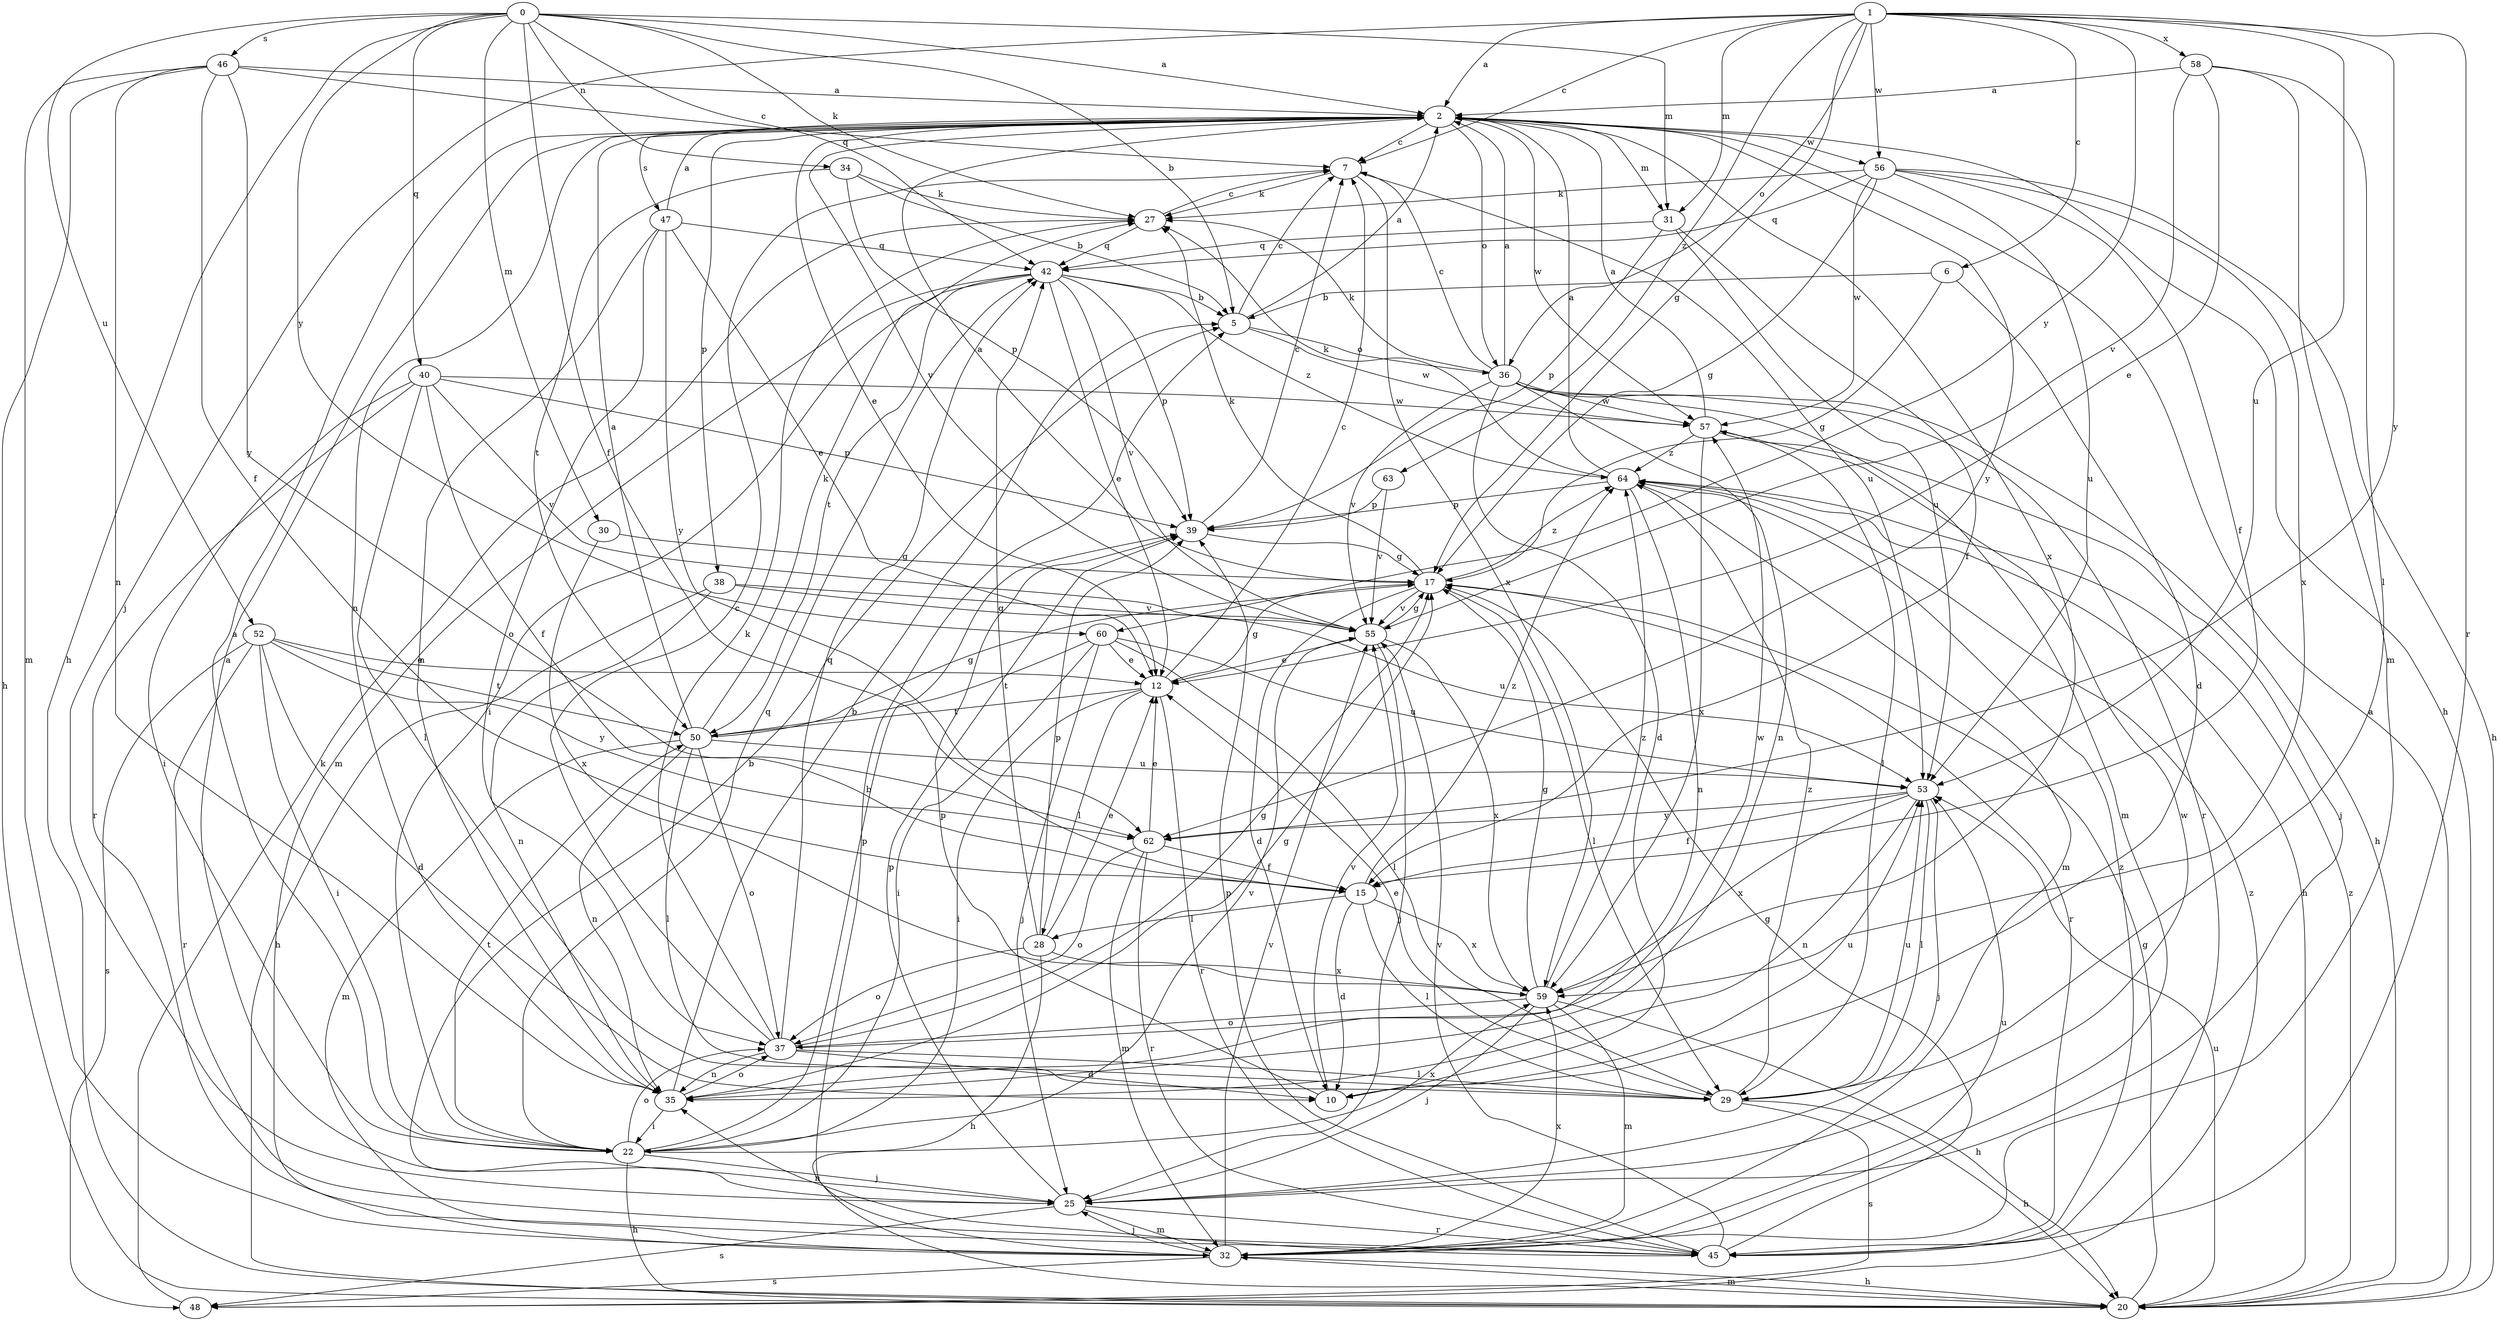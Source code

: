strict digraph  {
0;
1;
2;
5;
6;
7;
10;
12;
15;
17;
20;
22;
25;
27;
28;
29;
30;
31;
32;
34;
35;
36;
37;
38;
39;
40;
42;
45;
46;
47;
48;
50;
52;
53;
55;
56;
57;
58;
59;
60;
62;
63;
64;
0 -> 2  [label=a];
0 -> 5  [label=b];
0 -> 15  [label=f];
0 -> 20  [label=h];
0 -> 27  [label=k];
0 -> 30  [label=m];
0 -> 31  [label=m];
0 -> 34  [label=n];
0 -> 40  [label=q];
0 -> 42  [label=q];
0 -> 46  [label=s];
0 -> 52  [label=u];
0 -> 60  [label=y];
1 -> 2  [label=a];
1 -> 6  [label=c];
1 -> 7  [label=c];
1 -> 17  [label=g];
1 -> 25  [label=j];
1 -> 31  [label=m];
1 -> 36  [label=o];
1 -> 45  [label=r];
1 -> 53  [label=u];
1 -> 56  [label=w];
1 -> 58  [label=x];
1 -> 60  [label=y];
1 -> 62  [label=y];
1 -> 63  [label=z];
2 -> 7  [label=c];
2 -> 12  [label=e];
2 -> 20  [label=h];
2 -> 31  [label=m];
2 -> 35  [label=n];
2 -> 36  [label=o];
2 -> 38  [label=p];
2 -> 47  [label=s];
2 -> 55  [label=v];
2 -> 56  [label=w];
2 -> 57  [label=w];
2 -> 59  [label=x];
2 -> 62  [label=y];
5 -> 2  [label=a];
5 -> 7  [label=c];
5 -> 36  [label=o];
5 -> 57  [label=w];
6 -> 5  [label=b];
6 -> 10  [label=d];
6 -> 17  [label=g];
7 -> 27  [label=k];
7 -> 53  [label=u];
7 -> 59  [label=x];
10 -> 39  [label=p];
10 -> 53  [label=u];
10 -> 55  [label=v];
12 -> 7  [label=c];
12 -> 17  [label=g];
12 -> 22  [label=i];
12 -> 28  [label=l];
12 -> 45  [label=r];
12 -> 50  [label=t];
15 -> 10  [label=d];
15 -> 28  [label=l];
15 -> 29  [label=l];
15 -> 59  [label=x];
15 -> 64  [label=z];
17 -> 2  [label=a];
17 -> 10  [label=d];
17 -> 27  [label=k];
17 -> 29  [label=l];
17 -> 45  [label=r];
17 -> 55  [label=v];
17 -> 64  [label=z];
20 -> 2  [label=a];
20 -> 17  [label=g];
20 -> 32  [label=m];
20 -> 53  [label=u];
20 -> 64  [label=z];
22 -> 2  [label=a];
22 -> 20  [label=h];
22 -> 25  [label=j];
22 -> 37  [label=o];
22 -> 39  [label=p];
22 -> 42  [label=q];
22 -> 50  [label=t];
22 -> 55  [label=v];
22 -> 59  [label=x];
25 -> 2  [label=a];
25 -> 5  [label=b];
25 -> 32  [label=m];
25 -> 39  [label=p];
25 -> 45  [label=r];
25 -> 48  [label=s];
25 -> 57  [label=w];
27 -> 7  [label=c];
27 -> 42  [label=q];
28 -> 12  [label=e];
28 -> 20  [label=h];
28 -> 37  [label=o];
28 -> 39  [label=p];
28 -> 42  [label=q];
28 -> 59  [label=x];
29 -> 12  [label=e];
29 -> 20  [label=h];
29 -> 48  [label=s];
29 -> 53  [label=u];
29 -> 64  [label=z];
30 -> 17  [label=g];
30 -> 59  [label=x];
31 -> 15  [label=f];
31 -> 39  [label=p];
31 -> 42  [label=q];
31 -> 53  [label=u];
32 -> 5  [label=b];
32 -> 20  [label=h];
32 -> 25  [label=j];
32 -> 48  [label=s];
32 -> 53  [label=u];
32 -> 55  [label=v];
32 -> 59  [label=x];
34 -> 5  [label=b];
34 -> 27  [label=k];
34 -> 39  [label=p];
34 -> 50  [label=t];
35 -> 5  [label=b];
35 -> 17  [label=g];
35 -> 22  [label=i];
35 -> 37  [label=o];
36 -> 2  [label=a];
36 -> 7  [label=c];
36 -> 10  [label=d];
36 -> 20  [label=h];
36 -> 27  [label=k];
36 -> 32  [label=m];
36 -> 35  [label=n];
36 -> 45  [label=r];
36 -> 55  [label=v];
36 -> 57  [label=w];
37 -> 7  [label=c];
37 -> 10  [label=d];
37 -> 17  [label=g];
37 -> 27  [label=k];
37 -> 29  [label=l];
37 -> 35  [label=n];
37 -> 42  [label=q];
37 -> 57  [label=w];
38 -> 20  [label=h];
38 -> 35  [label=n];
38 -> 53  [label=u];
38 -> 55  [label=v];
39 -> 7  [label=c];
39 -> 17  [label=g];
40 -> 15  [label=f];
40 -> 22  [label=i];
40 -> 29  [label=l];
40 -> 39  [label=p];
40 -> 45  [label=r];
40 -> 55  [label=v];
40 -> 57  [label=w];
42 -> 5  [label=b];
42 -> 12  [label=e];
42 -> 22  [label=i];
42 -> 32  [label=m];
42 -> 39  [label=p];
42 -> 50  [label=t];
42 -> 55  [label=v];
42 -> 64  [label=z];
45 -> 17  [label=g];
45 -> 35  [label=n];
45 -> 39  [label=p];
45 -> 55  [label=v];
45 -> 64  [label=z];
46 -> 2  [label=a];
46 -> 7  [label=c];
46 -> 15  [label=f];
46 -> 20  [label=h];
46 -> 32  [label=m];
46 -> 35  [label=n];
46 -> 62  [label=y];
47 -> 2  [label=a];
47 -> 12  [label=e];
47 -> 35  [label=n];
47 -> 37  [label=o];
47 -> 42  [label=q];
47 -> 62  [label=y];
48 -> 27  [label=k];
48 -> 64  [label=z];
50 -> 2  [label=a];
50 -> 17  [label=g];
50 -> 27  [label=k];
50 -> 29  [label=l];
50 -> 32  [label=m];
50 -> 35  [label=n];
50 -> 37  [label=o];
50 -> 53  [label=u];
52 -> 10  [label=d];
52 -> 12  [label=e];
52 -> 22  [label=i];
52 -> 45  [label=r];
52 -> 48  [label=s];
52 -> 50  [label=t];
52 -> 62  [label=y];
53 -> 15  [label=f];
53 -> 25  [label=j];
53 -> 29  [label=l];
53 -> 35  [label=n];
53 -> 59  [label=x];
53 -> 62  [label=y];
55 -> 12  [label=e];
55 -> 17  [label=g];
55 -> 25  [label=j];
55 -> 59  [label=x];
56 -> 15  [label=f];
56 -> 17  [label=g];
56 -> 20  [label=h];
56 -> 27  [label=k];
56 -> 42  [label=q];
56 -> 53  [label=u];
56 -> 57  [label=w];
56 -> 59  [label=x];
57 -> 2  [label=a];
57 -> 25  [label=j];
57 -> 29  [label=l];
57 -> 59  [label=x];
57 -> 64  [label=z];
58 -> 2  [label=a];
58 -> 12  [label=e];
58 -> 29  [label=l];
58 -> 32  [label=m];
58 -> 55  [label=v];
59 -> 17  [label=g];
59 -> 20  [label=h];
59 -> 25  [label=j];
59 -> 32  [label=m];
59 -> 37  [label=o];
59 -> 64  [label=z];
60 -> 12  [label=e];
60 -> 22  [label=i];
60 -> 25  [label=j];
60 -> 29  [label=l];
60 -> 50  [label=t];
60 -> 53  [label=u];
62 -> 12  [label=e];
62 -> 15  [label=f];
62 -> 32  [label=m];
62 -> 37  [label=o];
62 -> 45  [label=r];
63 -> 39  [label=p];
63 -> 55  [label=v];
64 -> 2  [label=a];
64 -> 20  [label=h];
64 -> 27  [label=k];
64 -> 32  [label=m];
64 -> 35  [label=n];
64 -> 39  [label=p];
}
